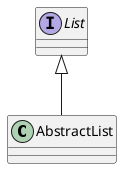 @startuml
class AbstractList
interface List

List <|-- AbstractList

@enduml

@startuml
:Hello world;
:This is on defined on
several **lines**;
@enduml
basic diagram activity
Start/Stop

@startuml
start
if (Graphviz installed?) then (yes)
  :process all\ndiagrams;
else (no)
  :process only
  __sequence__ and __activity__ diagrams;
endif
stop
@enduml

@startuml
|Swimlane1|
start
:foo1;
|#AntiqueWhite|Swimlane2|
:foo2;
:foo3;
|Swimlane1|
:foo4;
|Swimlane2|
:foo5;
|Swimlane23|
:foo6;
stop
@enduml